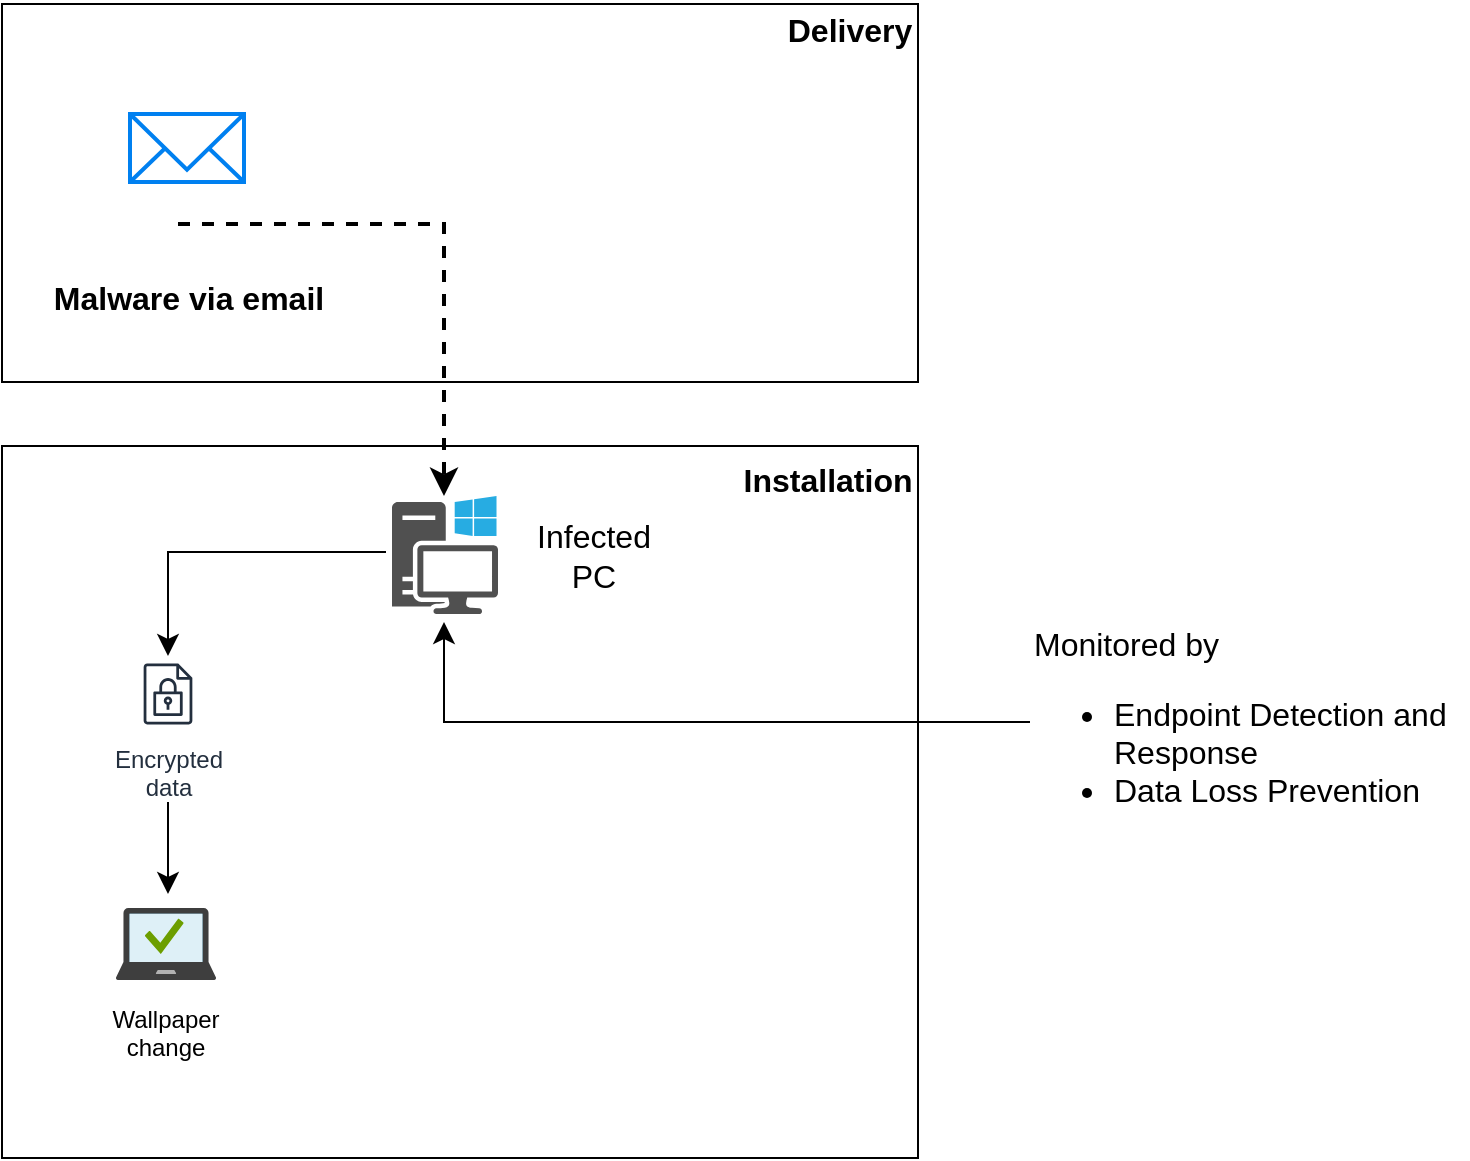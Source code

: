<mxfile version="22.1.16" type="github">
  <diagram name="Page-1" id="lfiG4YUK4RrEmJoFa6z7">
    <mxGraphModel dx="1878" dy="1022" grid="0" gridSize="10" guides="1" tooltips="1" connect="1" arrows="1" fold="1" page="0" pageScale="1" pageWidth="827" pageHeight="1169" math="0" shadow="0">
      <root>
        <mxCell id="0" />
        <mxCell id="1" parent="0" />
        <mxCell id="AX1FQ8XLD_xJSGHUXn4Q-18" value="" style="rounded=0;whiteSpace=wrap;html=1;fontSize=16;" vertex="1" parent="1">
          <mxGeometry x="-560" y="159" width="458" height="356" as="geometry" />
        </mxCell>
        <mxCell id="AX1FQ8XLD_xJSGHUXn4Q-17" value="" style="rounded=0;whiteSpace=wrap;html=1;fontSize=16;" vertex="1" parent="1">
          <mxGeometry x="-560" y="-62" width="458" height="189" as="geometry" />
        </mxCell>
        <mxCell id="AX1FQ8XLD_xJSGHUXn4Q-2" value="" style="sketch=0;pointerEvents=1;shadow=0;dashed=0;html=1;strokeColor=none;fillColor=#505050;labelPosition=center;verticalLabelPosition=bottom;verticalAlign=top;outlineConnect=0;align=center;shape=mxgraph.office.devices.workstation_pc;fontSize=16;" vertex="1" parent="1">
          <mxGeometry x="-365" y="184" width="53" height="59" as="geometry" />
        </mxCell>
        <mxCell id="AX1FQ8XLD_xJSGHUXn4Q-4" value="" style="html=1;verticalLabelPosition=bottom;align=center;labelBackgroundColor=#ffffff;verticalAlign=top;strokeWidth=2;strokeColor=#0080F0;shadow=0;dashed=0;shape=mxgraph.ios7.icons.mail;fontSize=16;" vertex="1" parent="1">
          <mxGeometry x="-496" y="-7" width="57" height="34" as="geometry" />
        </mxCell>
        <mxCell id="AX1FQ8XLD_xJSGHUXn4Q-3" value="" style="shape=image;html=1;verticalAlign=top;verticalLabelPosition=bottom;labelBackgroundColor=#ffffff;imageAspect=0;aspect=fixed;image=https://cdn4.iconfinder.com/data/icons/crime-and-security-24/64/36-128.png;fontSize=16;" vertex="1" parent="1">
          <mxGeometry x="-472" y="-1" width="49" height="49" as="geometry" />
        </mxCell>
        <mxCell id="AX1FQ8XLD_xJSGHUXn4Q-8" value="" style="edgeStyle=elbowEdgeStyle;elbow=horizontal;endArrow=classic;html=1;curved=0;rounded=0;endSize=8;startSize=8;fontSize=12;exitX=0;exitY=1;exitDx=0;exitDy=0;strokeWidth=2;dashed=1;" edge="1" parent="1" source="AX1FQ8XLD_xJSGHUXn4Q-3" target="AX1FQ8XLD_xJSGHUXn4Q-2">
          <mxGeometry width="50" height="50" relative="1" as="geometry">
            <mxPoint x="-182" y="314" as="sourcePoint" />
            <mxPoint x="-132" y="264" as="targetPoint" />
            <Array as="points">
              <mxPoint x="-339" y="98" />
            </Array>
          </mxGeometry>
        </mxCell>
        <mxCell id="AX1FQ8XLD_xJSGHUXn4Q-11" value="Malware via email" style="text;strokeColor=none;fillColor=none;html=1;fontSize=16;fontStyle=1;verticalAlign=middle;align=center;" vertex="1" parent="1">
          <mxGeometry x="-517.5" y="65" width="100" height="40" as="geometry" />
        </mxCell>
        <mxCell id="AX1FQ8XLD_xJSGHUXn4Q-13" value="Infected PC" style="text;html=1;strokeColor=none;fillColor=none;align=center;verticalAlign=middle;whiteSpace=wrap;rounded=0;fontSize=16;" vertex="1" parent="1">
          <mxGeometry x="-294" y="198.5" width="60" height="30" as="geometry" />
        </mxCell>
        <mxCell id="AX1FQ8XLD_xJSGHUXn4Q-15" value="" style="edgeStyle=segmentEdgeStyle;endArrow=classic;html=1;curved=0;rounded=0;endSize=8;startSize=8;fontSize=12;exitX=0;exitY=0.5;exitDx=0;exitDy=0;" edge="1" parent="1" source="AX1FQ8XLD_xJSGHUXn4Q-16">
          <mxGeometry width="50" height="50" relative="1" as="geometry">
            <mxPoint x="-182" y="302" as="sourcePoint" />
            <mxPoint x="-339" y="247" as="targetPoint" />
          </mxGeometry>
        </mxCell>
        <mxCell id="AX1FQ8XLD_xJSGHUXn4Q-16" value="&lt;div&gt;Monitored by&lt;/div&gt;&lt;ul&gt;&lt;li&gt;Endpoint Detection and Response&lt;/li&gt;&lt;li&gt;Data Loss Prevention&lt;/li&gt;&lt;/ul&gt;" style="text;strokeColor=none;fillColor=none;html=1;whiteSpace=wrap;verticalAlign=middle;overflow=hidden;fontSize=16;" vertex="1" parent="1">
          <mxGeometry x="-46" y="246" width="219" height="102" as="geometry" />
        </mxCell>
        <mxCell id="AX1FQ8XLD_xJSGHUXn4Q-20" value="Installation" style="text;html=1;strokeColor=none;fillColor=none;align=center;verticalAlign=middle;whiteSpace=wrap;rounded=0;fontSize=16;fontStyle=1" vertex="1" parent="1">
          <mxGeometry x="-177" y="161" width="60" height="30" as="geometry" />
        </mxCell>
        <mxCell id="AX1FQ8XLD_xJSGHUXn4Q-21" value="Delivery" style="text;html=1;strokeColor=none;fillColor=none;align=center;verticalAlign=middle;whiteSpace=wrap;rounded=0;fontSize=16;fontStyle=1" vertex="1" parent="1">
          <mxGeometry x="-166" y="-64" width="60" height="30" as="geometry" />
        </mxCell>
        <mxCell id="AX1FQ8XLD_xJSGHUXn4Q-24" value="" style="edgeStyle=segmentEdgeStyle;endArrow=classic;html=1;curved=0;rounded=0;endSize=8;startSize=8;fontSize=12;" edge="1" parent="1" target="AX1FQ8XLD_xJSGHUXn4Q-25">
          <mxGeometry width="50" height="50" relative="1" as="geometry">
            <mxPoint x="-368" y="212" as="sourcePoint" />
            <mxPoint x="-453" y="321" as="targetPoint" />
            <Array as="points" />
          </mxGeometry>
        </mxCell>
        <mxCell id="AX1FQ8XLD_xJSGHUXn4Q-25" value="Encrypted&#xa;data" style="sketch=0;outlineConnect=0;fontColor=#232F3E;gradientColor=none;strokeColor=#232F3E;fillColor=#ffffff;dashed=0;verticalLabelPosition=bottom;verticalAlign=top;align=center;html=1;fontSize=12;fontStyle=0;aspect=fixed;shape=mxgraph.aws4.resourceIcon;resIcon=mxgraph.aws4.encrypted_data;" vertex="1" parent="1">
          <mxGeometry x="-496" y="264" width="38" height="38" as="geometry" />
        </mxCell>
        <mxCell id="AX1FQ8XLD_xJSGHUXn4Q-26" value="" style="image;sketch=0;aspect=fixed;html=1;points=[];align=center;fontSize=12;image=img/lib/mscae/Managed_Desktop.svg;" vertex="1" parent="1">
          <mxGeometry x="-503" y="390" width="50" height="36" as="geometry" />
        </mxCell>
        <mxCell id="AX1FQ8XLD_xJSGHUXn4Q-27" value="" style="endArrow=classic;html=1;rounded=0;fontSize=12;startSize=8;endSize=8;curved=1;" edge="1" parent="1">
          <mxGeometry width="50" height="50" relative="1" as="geometry">
            <mxPoint x="-477" y="337" as="sourcePoint" />
            <mxPoint x="-477" y="383" as="targetPoint" />
          </mxGeometry>
        </mxCell>
        <mxCell id="AX1FQ8XLD_xJSGHUXn4Q-30" value="Wallpaper change" style="text;strokeColor=none;fillColor=none;align=center;verticalAlign=middle;spacingLeft=4;spacingRight=4;overflow=hidden;points=[[0,0.5],[1,0.5]];portConstraint=eastwest;rotatable=0;whiteSpace=wrap;html=1;" vertex="1" parent="1">
          <mxGeometry x="-518" y="436" width="80" height="32" as="geometry" />
        </mxCell>
      </root>
    </mxGraphModel>
  </diagram>
</mxfile>
